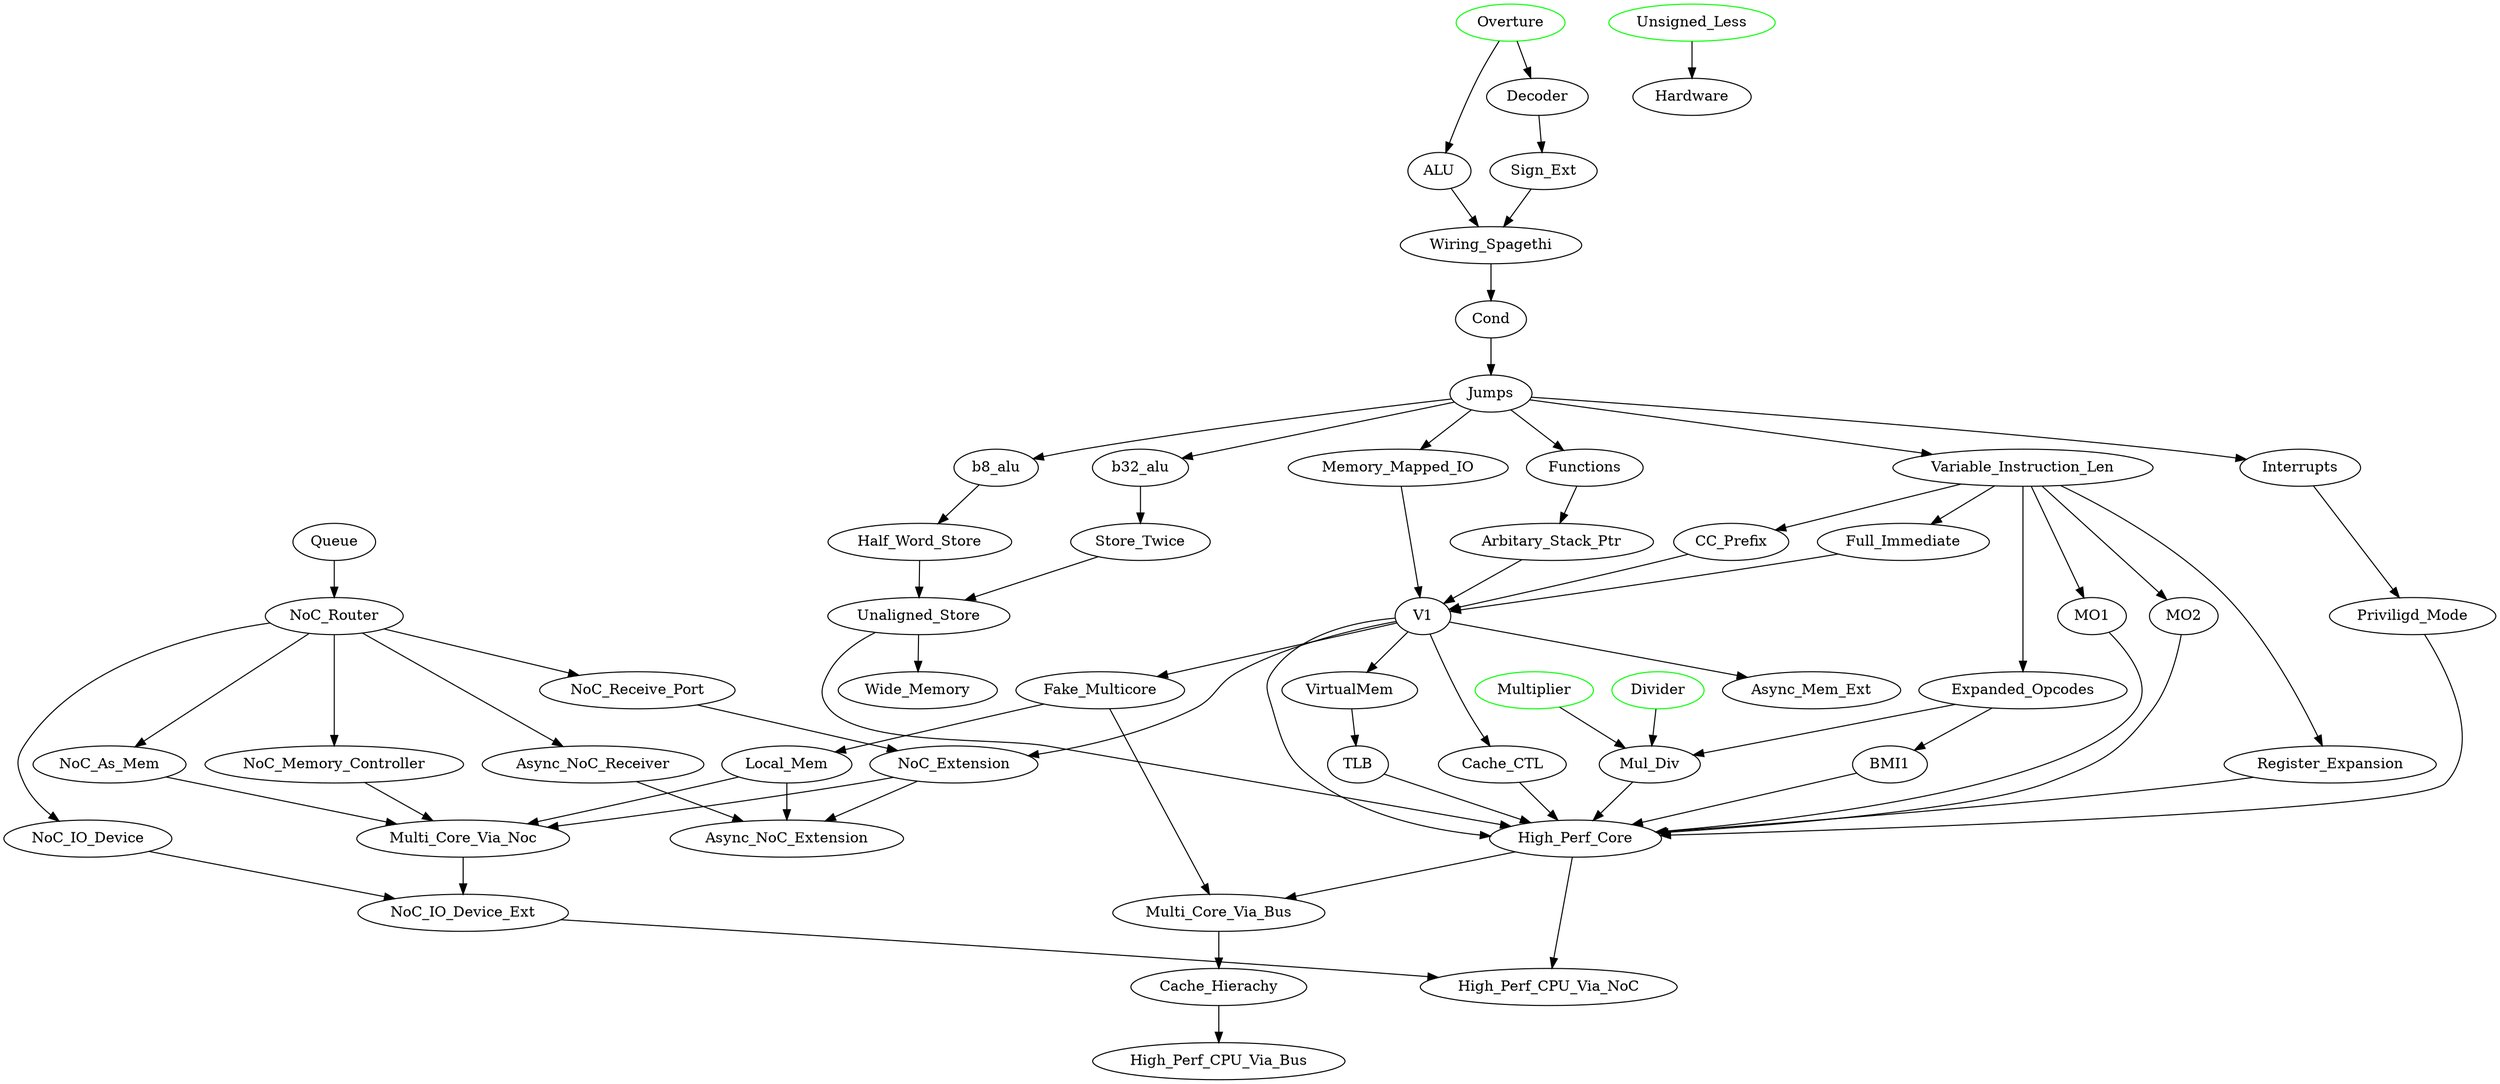 digraph G {
    // from the main game campaign
    Overture [color="green"]
    Divider [color="green"]
    Multiplier [color="green"]
    Unsigned_Less [color="green"]

    Overture -> ALU, Decoder
    Decoder -> Sign_Ext
    ALU, Sign_Ext -> Wiring_Spagethi -> Cond -> Jumps
    
    Jumps -> Interrupts, Variable_Instruction_Len, Functions, b8_alu, b32_alu
    Jumps -> Memory_Mapped_IO

    Variable_Instruction_Len -> MO1, MO2, Register_Expansion

    Functions -> Arbitary_Stack_Ptr

    b8_alu -> Half_Word_Store
    b32_alu -> Store_Twice

    Half_Word_Store, Store_Twice -> Unaligned_Store
    
    Variable_Instruction_Len -> Full_Immediate, CC_Prefix, Expanded_Opcodes
    
    Multiplier, Expanded_Opcodes, Divider -> Mul_Div

    Expanded_Opcodes -> BMI1

    Interrupts -> Priviligd_Mode

    Full_Immediate, CC_Prefix, Memory_Mapped_IO, Arbitary_Stack_Ptr -> V1
    V1 -> Cache_CTL -> High_Perf_Core
    V1 -> VirtualMem -> TLB -> High_Perf_Core
    Priviligd_Mode, MO1, MO2, Register_Expansion, V1, BMI1, Mul_Div, Unaligned_Store -> High_Perf_Core

    Unaligned_Store -> Wide_Memory

    V1 -> Async_Mem_Ext

    Unsigned_Less -> Hardware Queue -> NoC_Router -> NoC_Receive_Port, Async_NoC_Receiver, NoC_Memory_Controller
    NoC_Receive_Port, V1 -> NoC_Extension
    V1 -> Fake_Multicore -> Local_Mem
    NoC_Extension, Async_NoC_Receiver, Local_Mem -> Async_NoC_Extension

    NoC_Router -> NoC_As_Mem
    NoC_Extension, Local_Mem, NoC_As_Mem, NoC_Memory_Controller -> Multi_Core_Via_Noc
    
    NoC_Router -> NoC_IO_Device
    Multi_Core_Via_Noc, NoC_IO_Device -> NoC_IO_Device_Ext

    NoC_IO_Device_Ext, High_Perf_Core -> High_Perf_CPU_Via_NoC

    High_Perf_Core -> Multi_Core_Via_Bus -> Cache_Hierachy -> High_Perf_CPU_Via_Bus
    Fake_Multicore -> Multi_Core_Via_Bus
}
